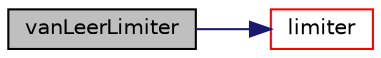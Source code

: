 digraph "vanLeerLimiter"
{
  bgcolor="transparent";
  edge [fontname="Helvetica",fontsize="10",labelfontname="Helvetica",labelfontsize="10"];
  node [fontname="Helvetica",fontsize="10",shape=record];
  rankdir="LR";
  Node1 [label="vanLeerLimiter",height=0.2,width=0.4,color="black", fillcolor="grey75", style="filled", fontcolor="black"];
  Node1 -> Node2 [color="midnightblue",fontsize="10",style="solid",fontname="Helvetica"];
  Node2 [label="limiter",height=0.2,width=0.4,color="red",URL="$a02900.html#a74afc1a976a73eebce4a9efdde94c782"];
}
